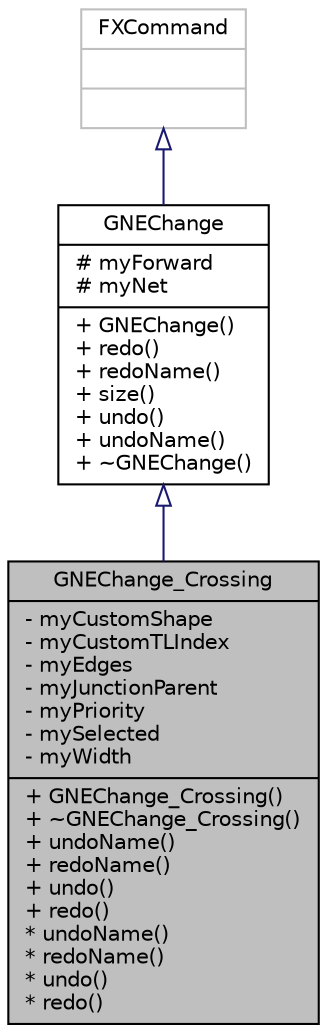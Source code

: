 digraph "GNEChange_Crossing"
{
  edge [fontname="Helvetica",fontsize="10",labelfontname="Helvetica",labelfontsize="10"];
  node [fontname="Helvetica",fontsize="10",shape=record];
  Node0 [label="{GNEChange_Crossing\n|- myCustomShape\l- myCustomTLIndex\l- myEdges\l- myJunctionParent\l- myPriority\l- mySelected\l- myWidth\l|+ GNEChange_Crossing()\l+ ~GNEChange_Crossing()\l+ undoName()\l+ redoName()\l+ undo()\l+ redo()\l* undoName()\l* redoName()\l* undo()\l* redo()\l}",height=0.2,width=0.4,color="black", fillcolor="grey75", style="filled", fontcolor="black"];
  Node1 -> Node0 [dir="back",color="midnightblue",fontsize="10",style="solid",arrowtail="onormal",fontname="Helvetica"];
  Node1 [label="{GNEChange\n|# myForward\l# myNet\l|+ GNEChange()\l+ redo()\l+ redoName()\l+ size()\l+ undo()\l+ undoName()\l+ ~GNEChange()\l}",height=0.2,width=0.4,color="black", fillcolor="white", style="filled",URL="$df/dd8/class_g_n_e_change.html",tooltip="the function-object for an editing operation (abstract base) "];
  Node2 -> Node1 [dir="back",color="midnightblue",fontsize="10",style="solid",arrowtail="onormal",fontname="Helvetica"];
  Node2 [label="{FXCommand\n||}",height=0.2,width=0.4,color="grey75", fillcolor="white", style="filled"];
}
